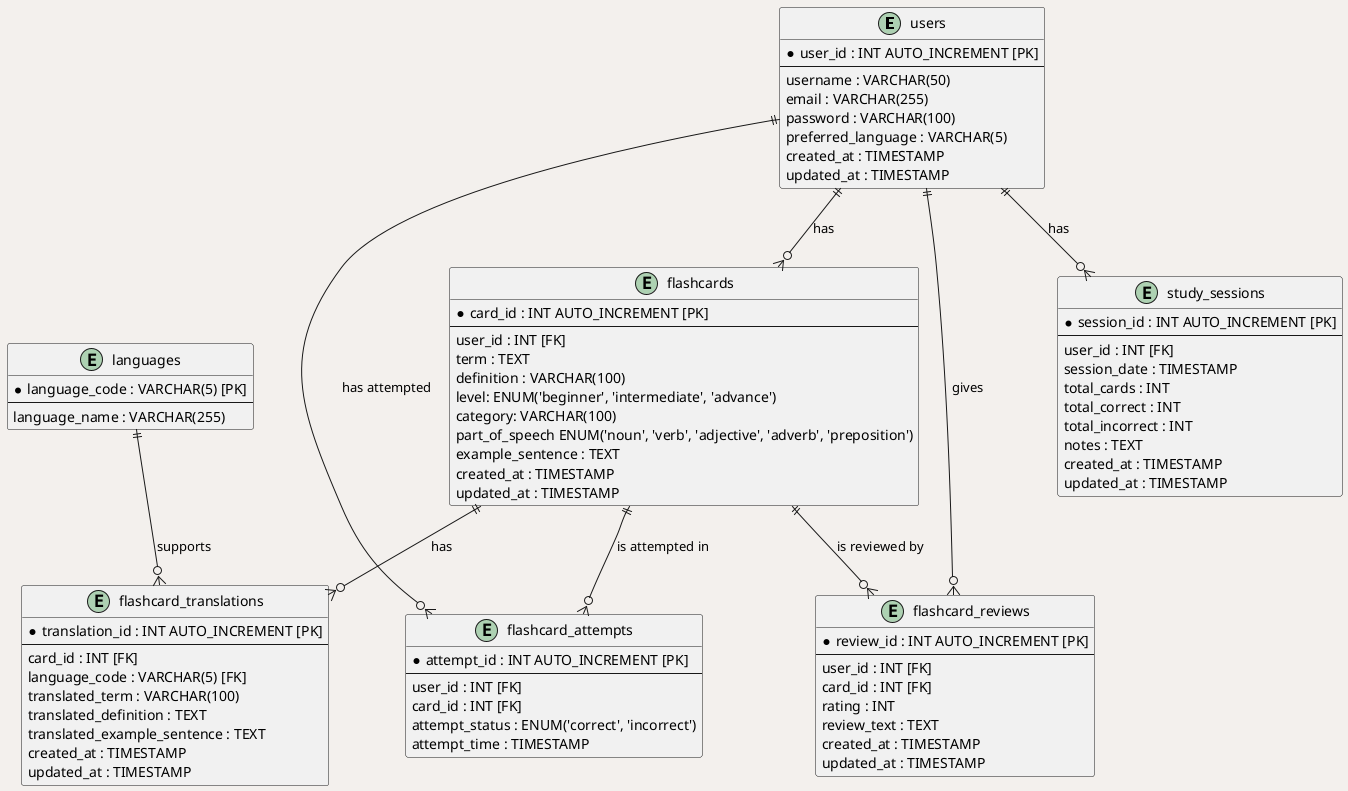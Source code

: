 @startuml Lingua Deck
skinparam backgroundColor #f3f0ed

entity "users" {
    * user_id : INT AUTO_INCREMENT [PK]
    --
    username : VARCHAR(50)
    email : VARCHAR(255)
    password : VARCHAR(100)
    preferred_language : VARCHAR(5)
    created_at : TIMESTAMP
    updated_at : TIMESTAMP
}

entity "languages" {
    * language_code : VARCHAR(5) [PK]
    --
    language_name : VARCHAR(255)
}

entity "flashcards" {
    * card_id : INT AUTO_INCREMENT [PK]
    --
    user_id : INT [FK]
    term : TEXT
    definition : VARCHAR(100)
    level: ENUM('beginner', 'intermediate', 'advance')
    category: VARCHAR(100)
    part_of_speech ENUM('noun', 'verb', 'adjective', 'adverb', 'preposition')
    example_sentence : TEXT
    created_at : TIMESTAMP
    updated_at : TIMESTAMP
}

entity "flashcard_translations" {
    * translation_id : INT AUTO_INCREMENT [PK]
    --
    card_id : INT [FK]
    language_code : VARCHAR(5) [FK]
    translated_term : VARCHAR(100)
    translated_definition : TEXT
    translated_example_sentence : TEXT
    created_at : TIMESTAMP
    updated_at : TIMESTAMP
}

entity "study_sessions" {
    * session_id : INT AUTO_INCREMENT [PK]
    --
    user_id : INT [FK]
    session_date : TIMESTAMP
    total_cards : INT
    total_correct : INT
    total_incorrect : INT
    notes : TEXT
    created_at : TIMESTAMP
    updated_at : TIMESTAMP
}

entity "flashcard_reviews" {
    * review_id : INT AUTO_INCREMENT [PK]
    --
    user_id : INT [FK]
    card_id : INT [FK]
    rating : INT
    review_text : TEXT
    created_at : TIMESTAMP
    updated_at : TIMESTAMP
}

entity "flashcard_attempts" {
    * attempt_id : INT AUTO_INCREMENT [PK]
    --
    user_id : INT [FK]
    card_id : INT [FK]
    attempt_status : ENUM('correct', 'incorrect')
    attempt_time : TIMESTAMP
}

users ||--o{ flashcards : "has"
users ||--o{ study_sessions : "has"
users ||--o{ flashcard_reviews : "gives"
users ||--o{ flashcard_attempts : "has attempted"
flashcards ||--o{ flashcard_translations : "has"
flashcards ||--o{ flashcard_reviews : "is reviewed by"
flashcards ||--o{ flashcard_attempts : "is attempted in"
languages ||--o{ flashcard_translations : "supports"
@enduml